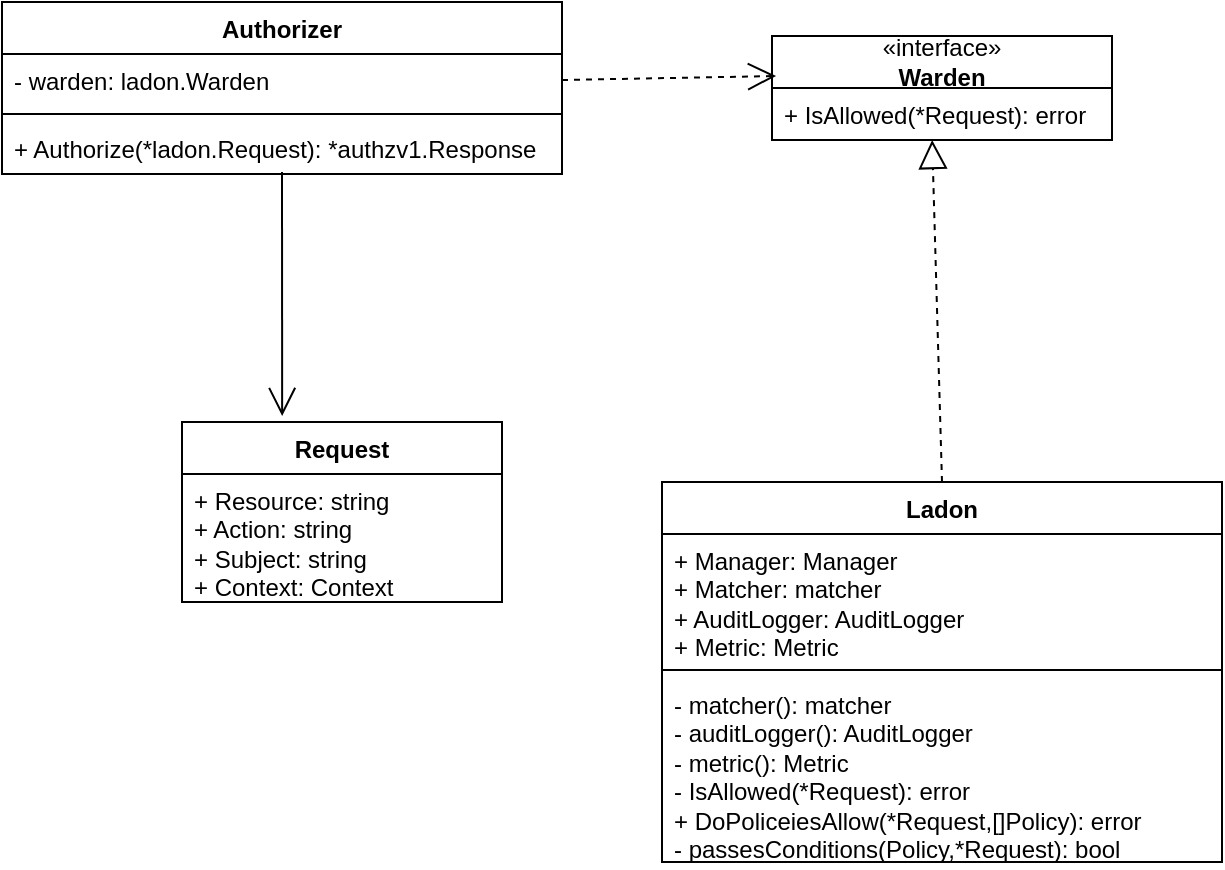<mxfile version="21.6.9" type="github">
  <diagram id="C5RBs43oDa-KdzZeNtuy" name="Page-1">
    <mxGraphModel dx="1546" dy="745" grid="1" gridSize="10" guides="1" tooltips="1" connect="1" arrows="1" fold="1" page="1" pageScale="1" pageWidth="827" pageHeight="1169" math="0" shadow="0">
      <root>
        <mxCell id="WIyWlLk6GJQsqaUBKTNV-0" />
        <mxCell id="WIyWlLk6GJQsqaUBKTNV-1" parent="WIyWlLk6GJQsqaUBKTNV-0" />
        <mxCell id="oRb37RJIkRXblbW8vlQZ-0" value="Authorizer" style="swimlane;fontStyle=1;align=center;verticalAlign=top;childLayout=stackLayout;horizontal=1;startSize=26;horizontalStack=0;resizeParent=1;resizeParentMax=0;resizeLast=0;collapsible=1;marginBottom=0;whiteSpace=wrap;html=1;" vertex="1" parent="WIyWlLk6GJQsqaUBKTNV-1">
          <mxGeometry x="30" y="110" width="280" height="86" as="geometry" />
        </mxCell>
        <mxCell id="oRb37RJIkRXblbW8vlQZ-1" value="- warden: ladon.Warden" style="text;strokeColor=none;fillColor=none;align=left;verticalAlign=top;spacingLeft=4;spacingRight=4;overflow=hidden;rotatable=0;points=[[0,0.5],[1,0.5]];portConstraint=eastwest;whiteSpace=wrap;html=1;" vertex="1" parent="oRb37RJIkRXblbW8vlQZ-0">
          <mxGeometry y="26" width="280" height="26" as="geometry" />
        </mxCell>
        <mxCell id="oRb37RJIkRXblbW8vlQZ-2" value="" style="line;strokeWidth=1;fillColor=none;align=left;verticalAlign=middle;spacingTop=-1;spacingLeft=3;spacingRight=3;rotatable=0;labelPosition=right;points=[];portConstraint=eastwest;strokeColor=inherit;" vertex="1" parent="oRb37RJIkRXblbW8vlQZ-0">
          <mxGeometry y="52" width="280" height="8" as="geometry" />
        </mxCell>
        <mxCell id="oRb37RJIkRXblbW8vlQZ-3" value="+ Authorize(*ladon.Request): *authzv1.Response" style="text;strokeColor=none;fillColor=none;align=left;verticalAlign=top;spacingLeft=4;spacingRight=4;overflow=hidden;rotatable=0;points=[[0,0.5],[1,0.5]];portConstraint=eastwest;whiteSpace=wrap;html=1;" vertex="1" parent="oRb37RJIkRXblbW8vlQZ-0">
          <mxGeometry y="60" width="280" height="26" as="geometry" />
        </mxCell>
        <mxCell id="oRb37RJIkRXblbW8vlQZ-4" value="«interface»&lt;br style=&quot;border-color: var(--border-color);&quot;&gt;&lt;b style=&quot;border-color: var(--border-color);&quot;&gt;Warden&lt;/b&gt;" style="swimlane;fontStyle=0;childLayout=stackLayout;horizontal=1;startSize=26;fillColor=none;horizontalStack=0;resizeParent=1;resizeParentMax=0;resizeLast=0;collapsible=1;marginBottom=0;whiteSpace=wrap;html=1;" vertex="1" parent="WIyWlLk6GJQsqaUBKTNV-1">
          <mxGeometry x="415" y="127" width="170" height="52" as="geometry" />
        </mxCell>
        <mxCell id="oRb37RJIkRXblbW8vlQZ-5" value="+ IsAllowed(*Request): error" style="text;strokeColor=none;fillColor=none;align=left;verticalAlign=top;spacingLeft=4;spacingRight=4;overflow=hidden;rotatable=0;points=[[0,0.5],[1,0.5]];portConstraint=eastwest;whiteSpace=wrap;html=1;" vertex="1" parent="oRb37RJIkRXblbW8vlQZ-4">
          <mxGeometry y="26" width="170" height="26" as="geometry" />
        </mxCell>
        <mxCell id="oRb37RJIkRXblbW8vlQZ-9" value="Ladon" style="swimlane;fontStyle=1;align=center;verticalAlign=top;childLayout=stackLayout;horizontal=1;startSize=26;horizontalStack=0;resizeParent=1;resizeParentMax=0;resizeLast=0;collapsible=1;marginBottom=0;whiteSpace=wrap;html=1;" vertex="1" parent="WIyWlLk6GJQsqaUBKTNV-1">
          <mxGeometry x="360" y="350" width="280" height="190" as="geometry" />
        </mxCell>
        <mxCell id="oRb37RJIkRXblbW8vlQZ-10" value="+ Manager: Manager&lt;br&gt;+ Matcher: matcher&lt;br&gt;+ AuditLogger: AuditLogger&lt;br&gt;+ Metric: Metric" style="text;strokeColor=none;fillColor=none;align=left;verticalAlign=top;spacingLeft=4;spacingRight=4;overflow=hidden;rotatable=0;points=[[0,0.5],[1,0.5]];portConstraint=eastwest;whiteSpace=wrap;html=1;" vertex="1" parent="oRb37RJIkRXblbW8vlQZ-9">
          <mxGeometry y="26" width="280" height="64" as="geometry" />
        </mxCell>
        <mxCell id="oRb37RJIkRXblbW8vlQZ-11" value="" style="line;strokeWidth=1;fillColor=none;align=left;verticalAlign=middle;spacingTop=-1;spacingLeft=3;spacingRight=3;rotatable=0;labelPosition=right;points=[];portConstraint=eastwest;strokeColor=inherit;" vertex="1" parent="oRb37RJIkRXblbW8vlQZ-9">
          <mxGeometry y="90" width="280" height="8" as="geometry" />
        </mxCell>
        <mxCell id="oRb37RJIkRXblbW8vlQZ-12" value="- matcher(): matcher&lt;br&gt;- auditLogger(): AuditLogger&lt;br&gt;- metric(): Metric&lt;br&gt;- IsAllowed(*Request): error&lt;br&gt;+ DoPoliceiesAllow(*Request,[]Policy): error&lt;br&gt;- passesConditions(Policy,*Request): bool" style="text;strokeColor=none;fillColor=none;align=left;verticalAlign=top;spacingLeft=4;spacingRight=4;overflow=hidden;rotatable=0;points=[[0,0.5],[1,0.5]];portConstraint=eastwest;whiteSpace=wrap;html=1;" vertex="1" parent="oRb37RJIkRXblbW8vlQZ-9">
          <mxGeometry y="98" width="280" height="92" as="geometry" />
        </mxCell>
        <mxCell id="oRb37RJIkRXblbW8vlQZ-13" value="Request" style="swimlane;fontStyle=1;align=center;verticalAlign=top;childLayout=stackLayout;horizontal=1;startSize=26;horizontalStack=0;resizeParent=1;resizeParentMax=0;resizeLast=0;collapsible=1;marginBottom=0;whiteSpace=wrap;html=1;" vertex="1" parent="WIyWlLk6GJQsqaUBKTNV-1">
          <mxGeometry x="120" y="320" width="160" height="90" as="geometry" />
        </mxCell>
        <mxCell id="oRb37RJIkRXblbW8vlQZ-14" value="+ Resource: string&lt;br&gt;+ Action: string&lt;br&gt;+ Subject: string&lt;br&gt;+ Context: Context" style="text;strokeColor=none;fillColor=none;align=left;verticalAlign=top;spacingLeft=4;spacingRight=4;overflow=hidden;rotatable=0;points=[[0,0.5],[1,0.5]];portConstraint=eastwest;whiteSpace=wrap;html=1;" vertex="1" parent="oRb37RJIkRXblbW8vlQZ-13">
          <mxGeometry y="26" width="160" height="64" as="geometry" />
        </mxCell>
        <mxCell id="oRb37RJIkRXblbW8vlQZ-17" value="" style="endArrow=block;dashed=1;endFill=0;endSize=12;html=1;rounded=0;entryX=0.471;entryY=1;entryDx=0;entryDy=0;entryPerimeter=0;exitX=0.5;exitY=0;exitDx=0;exitDy=0;" edge="1" parent="WIyWlLk6GJQsqaUBKTNV-1" source="oRb37RJIkRXblbW8vlQZ-9" target="oRb37RJIkRXblbW8vlQZ-5">
          <mxGeometry width="160" relative="1" as="geometry">
            <mxPoint x="330" y="380" as="sourcePoint" />
            <mxPoint x="490" y="380" as="targetPoint" />
          </mxGeometry>
        </mxCell>
        <mxCell id="oRb37RJIkRXblbW8vlQZ-18" value="" style="endArrow=open;endSize=12;dashed=1;html=1;rounded=0;exitX=1;exitY=0.5;exitDx=0;exitDy=0;entryX=0.012;entryY=0.385;entryDx=0;entryDy=0;entryPerimeter=0;" edge="1" parent="WIyWlLk6GJQsqaUBKTNV-1" source="oRb37RJIkRXblbW8vlQZ-1" target="oRb37RJIkRXblbW8vlQZ-4">
          <mxGeometry x="0.005" width="160" relative="1" as="geometry">
            <mxPoint x="330" y="380" as="sourcePoint" />
            <mxPoint x="420" y="110" as="targetPoint" />
            <mxPoint as="offset" />
          </mxGeometry>
        </mxCell>
        <mxCell id="oRb37RJIkRXblbW8vlQZ-19" value="" style="endArrow=open;endFill=1;endSize=12;html=1;rounded=0;exitX=0.5;exitY=0.962;exitDx=0;exitDy=0;exitPerimeter=0;entryX=0.313;entryY=-0.033;entryDx=0;entryDy=0;entryPerimeter=0;" edge="1" parent="WIyWlLk6GJQsqaUBKTNV-1" source="oRb37RJIkRXblbW8vlQZ-3" target="oRb37RJIkRXblbW8vlQZ-13">
          <mxGeometry width="160" relative="1" as="geometry">
            <mxPoint x="330" y="380" as="sourcePoint" />
            <mxPoint x="490" y="380" as="targetPoint" />
          </mxGeometry>
        </mxCell>
      </root>
    </mxGraphModel>
  </diagram>
</mxfile>
